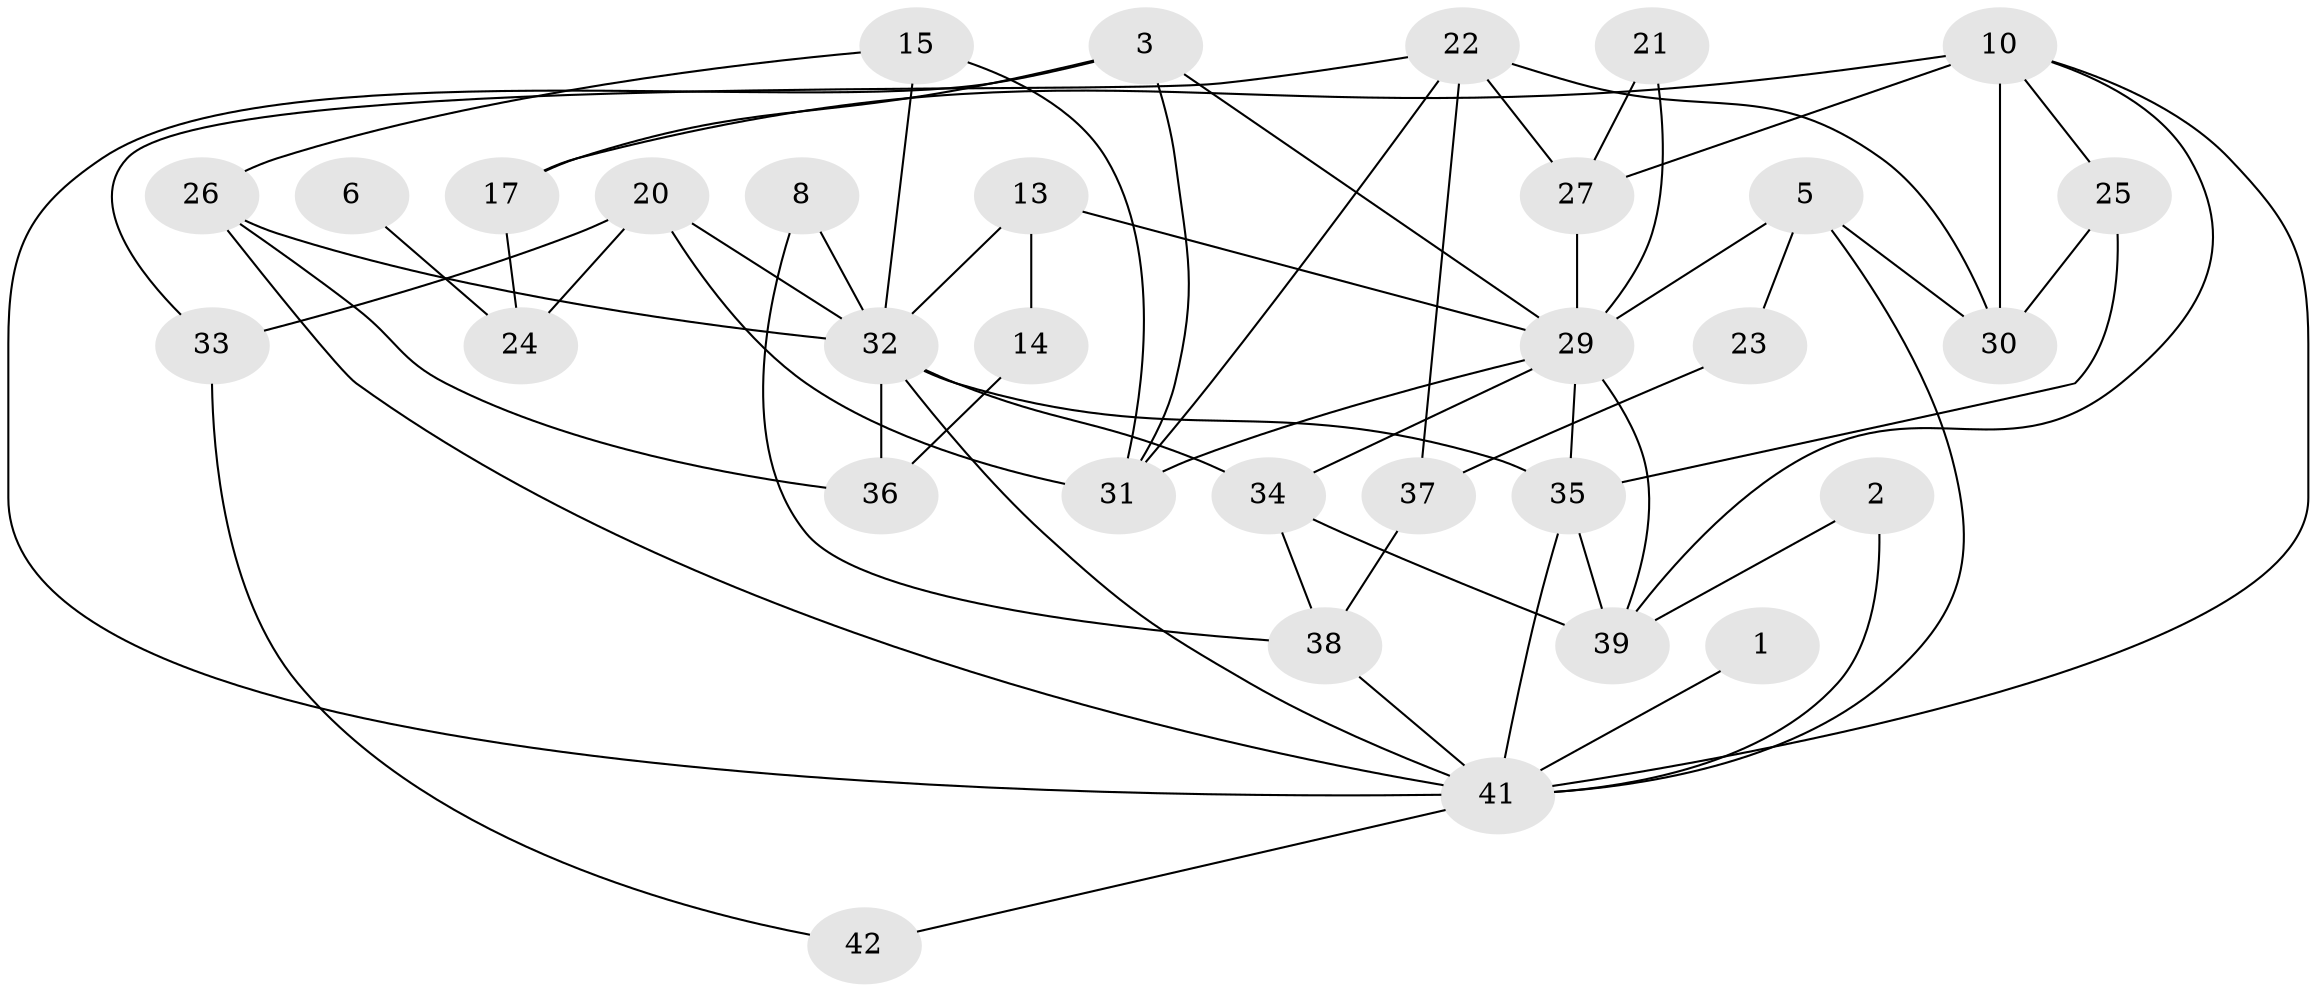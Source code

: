 // original degree distribution, {1: 0.13253012048192772, 3: 0.25301204819277107, 2: 0.25301204819277107, 4: 0.14457831325301204, 0: 0.10843373493975904, 5: 0.07228915662650602, 6: 0.03614457831325301}
// Generated by graph-tools (version 1.1) at 2025/25/03/09/25 03:25:17]
// undirected, 32 vertices, 62 edges
graph export_dot {
graph [start="1"]
  node [color=gray90,style=filled];
  1;
  2;
  3;
  5;
  6;
  8;
  10;
  13;
  14;
  15;
  17;
  20;
  21;
  22;
  23;
  24;
  25;
  26;
  27;
  29;
  30;
  31;
  32;
  33;
  34;
  35;
  36;
  37;
  38;
  39;
  41;
  42;
  1 -- 41 [weight=1.0];
  2 -- 39 [weight=1.0];
  2 -- 41 [weight=1.0];
  3 -- 17 [weight=1.0];
  3 -- 29 [weight=1.0];
  3 -- 31 [weight=1.0];
  3 -- 41 [weight=1.0];
  5 -- 23 [weight=1.0];
  5 -- 29 [weight=1.0];
  5 -- 30 [weight=1.0];
  5 -- 41 [weight=1.0];
  6 -- 24 [weight=1.0];
  8 -- 32 [weight=1.0];
  8 -- 38 [weight=1.0];
  10 -- 17 [weight=2.0];
  10 -- 25 [weight=1.0];
  10 -- 27 [weight=1.0];
  10 -- 30 [weight=1.0];
  10 -- 39 [weight=1.0];
  10 -- 41 [weight=1.0];
  13 -- 14 [weight=1.0];
  13 -- 29 [weight=1.0];
  13 -- 32 [weight=1.0];
  14 -- 36 [weight=1.0];
  15 -- 26 [weight=1.0];
  15 -- 31 [weight=1.0];
  15 -- 32 [weight=1.0];
  17 -- 24 [weight=1.0];
  20 -- 24 [weight=1.0];
  20 -- 31 [weight=2.0];
  20 -- 32 [weight=1.0];
  20 -- 33 [weight=1.0];
  21 -- 27 [weight=1.0];
  21 -- 29 [weight=1.0];
  22 -- 27 [weight=1.0];
  22 -- 30 [weight=1.0];
  22 -- 31 [weight=1.0];
  22 -- 33 [weight=1.0];
  22 -- 37 [weight=1.0];
  23 -- 37 [weight=1.0];
  25 -- 30 [weight=1.0];
  25 -- 35 [weight=1.0];
  26 -- 32 [weight=1.0];
  26 -- 36 [weight=1.0];
  26 -- 41 [weight=1.0];
  27 -- 29 [weight=1.0];
  29 -- 31 [weight=1.0];
  29 -- 34 [weight=1.0];
  29 -- 35 [weight=1.0];
  29 -- 39 [weight=1.0];
  32 -- 34 [weight=1.0];
  32 -- 35 [weight=1.0];
  32 -- 36 [weight=1.0];
  32 -- 41 [weight=1.0];
  33 -- 42 [weight=1.0];
  34 -- 38 [weight=1.0];
  34 -- 39 [weight=1.0];
  35 -- 39 [weight=1.0];
  35 -- 41 [weight=2.0];
  37 -- 38 [weight=1.0];
  38 -- 41 [weight=1.0];
  41 -- 42 [weight=1.0];
}
